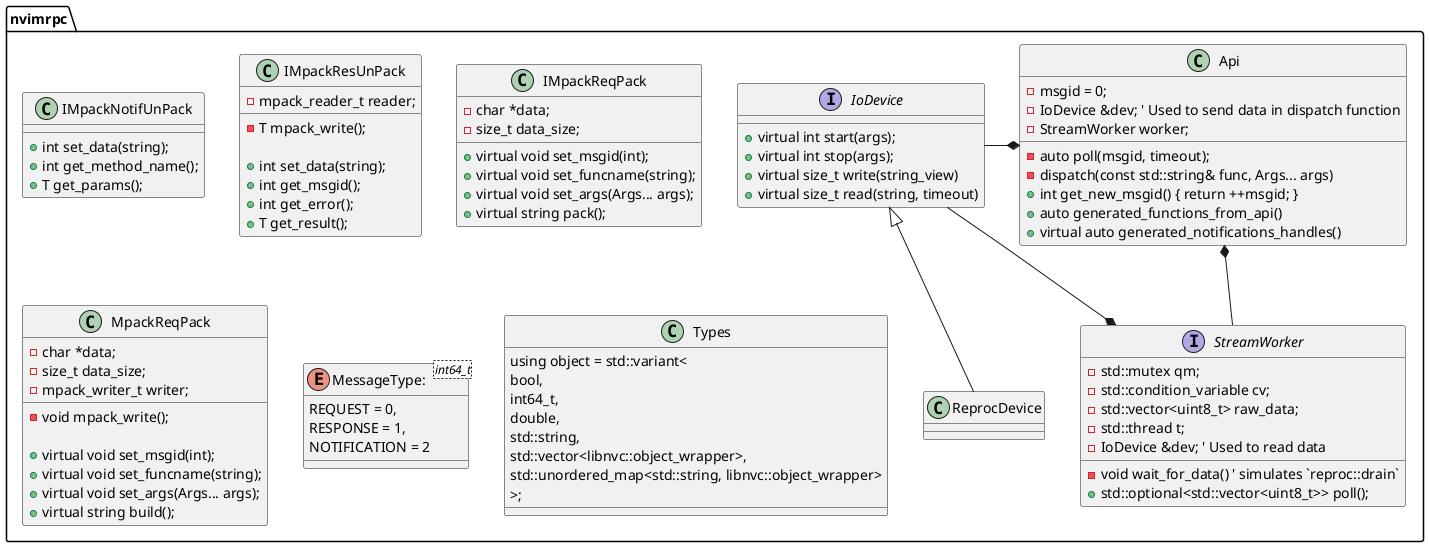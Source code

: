 
@startuml

set namespaceSeparator ::

interface nvimrpc::IoDevice {
	+virtual int start(args);
	+virtual int stop(args);
	+virtual size_t write(string_view)
	+virtual size_t read(string, timeout)
}

class nvimrpc::ReprocDevice {
	' -reproc::process process;
	' -std::mutex m;
	' -std::string output;
	' -std::future<std::error_code> drain_async;

	' +int spawn(char **argv)
	' +int kill()
}

' class nvimrpc::StreamDecoder {
	' -mpack_tree_t tree;
	' -static size_t read_iodev(mpack_tree_t *ptree, char *buf, size_t count)

	' +std::optional<mpack_node_t> poll()
' }

interface nvimrpc::StreamWorker {
	-std::mutex qm;
	-std::condition_variable cv;
	' -std::queue<mpack_node_t> nodes;
	-std::vector<uint8_t> raw_data;
	-std::thread t;
	-IoDevice &dev; ' Used to read data
	' -std::optional<mpack_node_t> try_parse(raw_data);

	-void wait_for_data() ' simulates `reproc::drain`
	+std::optional<std::vector<uint8_t>> poll();
}

class nvimrpc::Api {
	-msgid = 0;
	-IoDevice &dev; ' Used to send data in dispatch function
	-StreamWorker worker;
	' Uses worker to wait for a mpack_node_t
	-auto poll(msgid, timeout);
	-dispatch(const std::string& func, Args... args)
	+int get_new_msgid() { return ++msgid; }
	' This function basically calls dispatch and then poll
	+auto generated_functions_from_api()
	' Todo
	+virtual auto generated_notifications_handles()
}

class nvimrpc::IMpackNotifUnPack {
	' -mpack_reader_t reader;
	' -T mpack_write();

	' TODO in this function check the msg type to ensure its a notification type
	+int set_data(string);
	+int get_method_name();
	+T get_params();
	' On destruction call
	'mpack_reader_destroy, see its help
}

class nvimrpc::IMpackResUnPack {
	-mpack_reader_t reader;
	-T mpack_write();

	' TODO in this function check the msg type to ensure its a response type
	+int set_data(string);
	+int get_msgid();
	+int get_error();
	+T get_result();
	' On destruction call
	'mpack_reader_destroy, see its help
}

class nvimrpc::IMpackReqPack {
	-char *data;
	-size_t data_size;

	+virtual void set_msgid(int);
	+virtual void set_funcname(string);
	+virtual void set_args(Args... args);
	+virtual string pack();
}

' TODO Call MPACK_FREE(data) on destructor
class nvimrpc::MpackReqPack {
	-char *data;
	-size_t data_size;
	-mpack_writer_t writer;
	-void mpack_write();

	+virtual void set_msgid(int);
	+virtual void set_funcname(string);
	+virtual void set_args(Args... args);
	+virtual string build();
}

' Example controller
' class nvimrpc::Client {
	' -nvimrpc::IoDevice &device;
	' -StreamWorker stream;
' }

enum nvimrpc::MessageType: <int64_t> {
	REQUEST = 0,
	RESPONSE = 1,
	NOTIFICATION = 2
}

class nvimrpc::Types {
	using object = std::variant<
		bool,
		int64_t,
		double,
		std::string,
		std::vector<libnvc::object_wrapper>,
		std::unordered_map<std::string, libnvc::object_wrapper>
		>;
}
' class MpackWriter {
' }

nvimrpc::Api *-- nvimrpc::StreamWorker
nvimrpc::Api *-left- nvimrpc::IoDevice
nvimrpc::IoDevice <|-- nvimrpc::ReprocDevice
nvimrpc::StreamWorker *-- nvimrpc::IoDevice

@enduml
